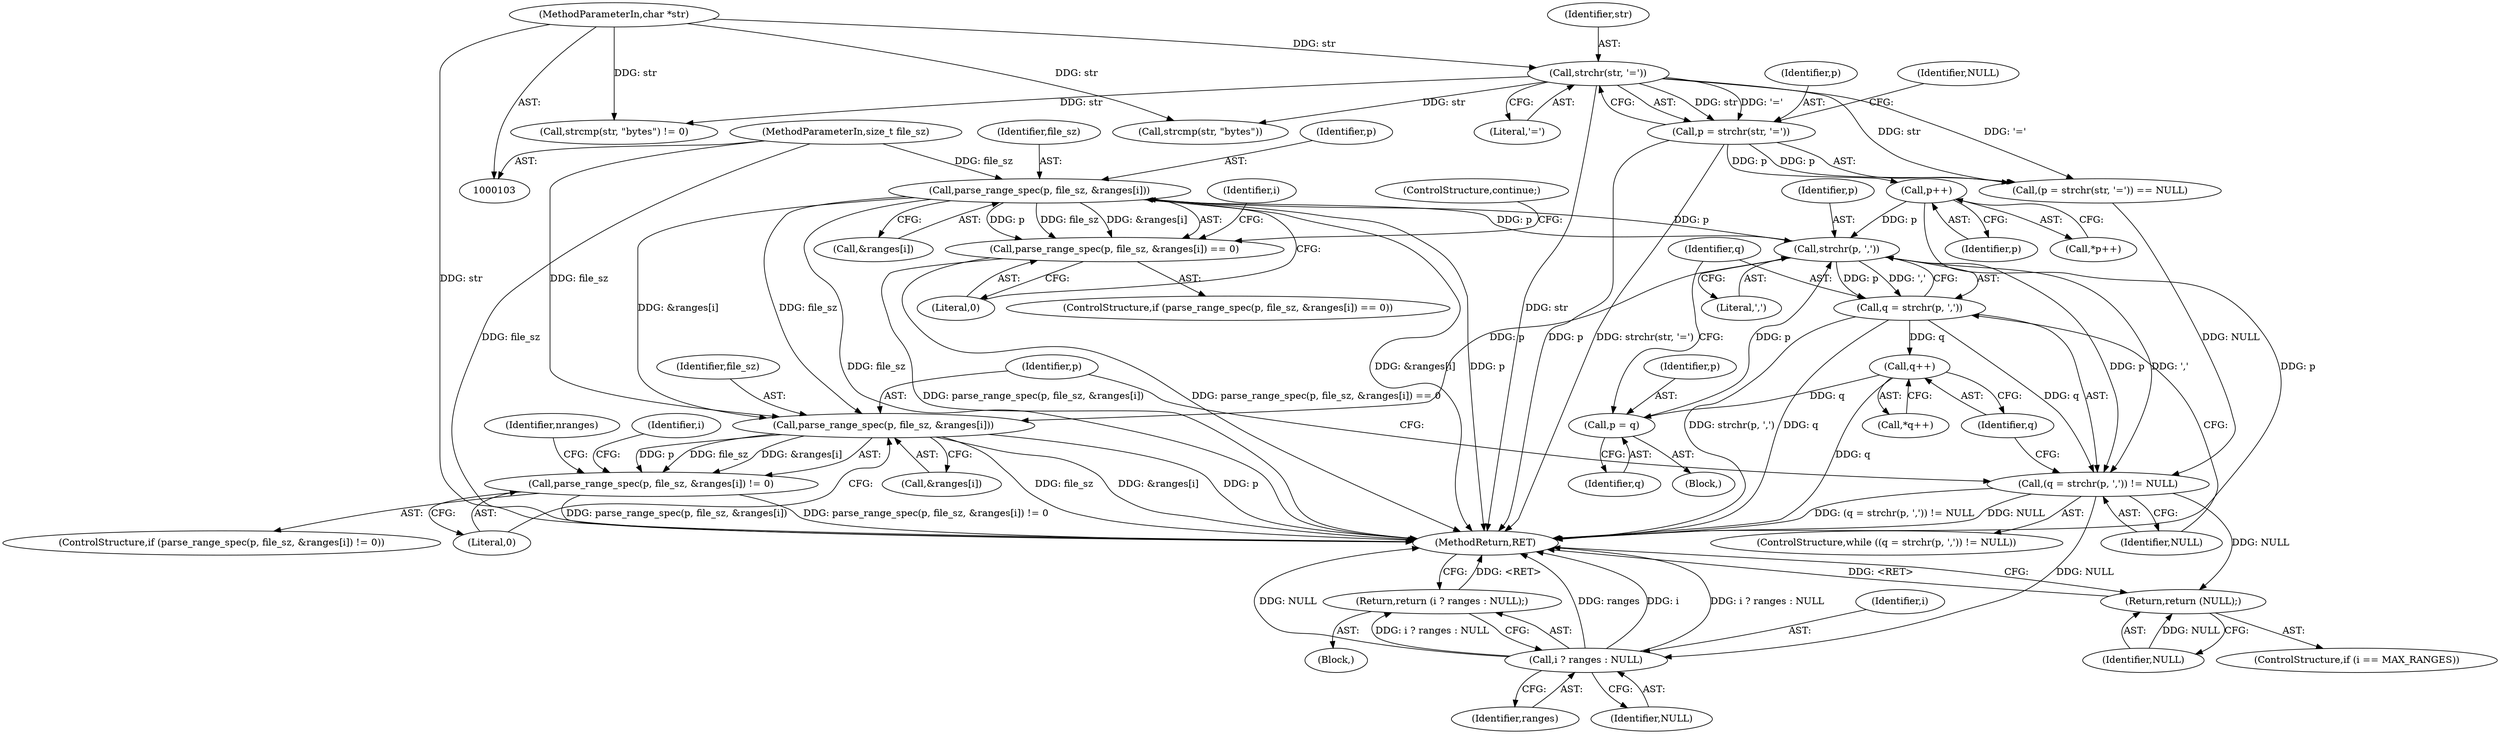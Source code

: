 digraph "1_src_142cfc82b932bc211218fbd7bdda8c7ce83f19df_0@array" {
"1000154" [label="(Call,parse_range_spec(p, file_sz, &ranges[i]))"];
"1000142" [label="(Call,strchr(p, ','))"];
"1000171" [label="(Call,p = q)"];
"1000149" [label="(Call,q++)"];
"1000140" [label="(Call,q = strchr(p, ','))"];
"1000154" [label="(Call,parse_range_spec(p, file_sz, &ranges[i]))"];
"1000105" [label="(MethodParameterIn,size_t file_sz)"];
"1000127" [label="(Call,p++)"];
"1000117" [label="(Call,p = strchr(str, '='))"];
"1000119" [label="(Call,strchr(str, '='))"];
"1000104" [label="(MethodParameterIn,char *str)"];
"1000139" [label="(Call,(q = strchr(p, ',')) != NULL)"];
"1000169" [label="(Return,return (NULL);)"];
"1000191" [label="(Call,i ? ranges : NULL)"];
"1000190" [label="(Return,return (i ? ranges : NULL);)"];
"1000153" [label="(Call,parse_range_spec(p, file_sz, &ranges[i]) == 0)"];
"1000176" [label="(Call,parse_range_spec(p, file_sz, &ranges[i]))"];
"1000175" [label="(Call,parse_range_spec(p, file_sz, &ranges[i]) != 0)"];
"1000150" [label="(Identifier,q)"];
"1000120" [label="(Identifier,str)"];
"1000171" [label="(Call,p = q)"];
"1000141" [label="(Identifier,q)"];
"1000176" [label="(Call,parse_range_spec(p, file_sz, &ranges[i]))"];
"1000149" [label="(Call,q++)"];
"1000121" [label="(Literal,'=')"];
"1000126" [label="(Call,*p++)"];
"1000162" [label="(ControlStructure,continue;)"];
"1000153" [label="(Call,parse_range_spec(p, file_sz, &ranges[i]) == 0)"];
"1000146" [label="(Block,)"];
"1000193" [label="(Identifier,ranges)"];
"1000156" [label="(Identifier,file_sz)"];
"1000165" [label="(ControlStructure,if (i == MAX_RANGES))"];
"1000122" [label="(Identifier,NULL)"];
"1000164" [label="(Identifier,i)"];
"1000127" [label="(Call,p++)"];
"1000152" [label="(ControlStructure,if (parse_range_spec(p, file_sz, &ranges[i]) == 0))"];
"1000118" [label="(Identifier,p)"];
"1000177" [label="(Identifier,p)"];
"1000192" [label="(Identifier,i)"];
"1000195" [label="(MethodReturn,RET)"];
"1000119" [label="(Call,strchr(str, '='))"];
"1000175" [label="(Call,parse_range_spec(p, file_sz, &ranges[i]) != 0)"];
"1000194" [label="(Identifier,NULL)"];
"1000157" [label="(Call,&ranges[i])"];
"1000178" [label="(Identifier,file_sz)"];
"1000139" [label="(Call,(q = strchr(p, ',')) != NULL)"];
"1000105" [label="(MethodParameterIn,size_t file_sz)"];
"1000170" [label="(Identifier,NULL)"];
"1000161" [label="(Literal,0)"];
"1000107" [label="(Block,)"];
"1000190" [label="(Return,return (i ? ranges : NULL);)"];
"1000143" [label="(Identifier,p)"];
"1000174" [label="(ControlStructure,if (parse_range_spec(p, file_sz, &ranges[i]) != 0))"];
"1000131" [label="(Call,strcmp(str, \"bytes\") != 0)"];
"1000191" [label="(Call,i ? ranges : NULL)"];
"1000132" [label="(Call,strcmp(str, \"bytes\"))"];
"1000104" [label="(MethodParameterIn,char *str)"];
"1000188" [label="(Identifier,nranges)"];
"1000148" [label="(Call,*q++)"];
"1000173" [label="(Identifier,q)"];
"1000155" [label="(Identifier,p)"];
"1000128" [label="(Identifier,p)"];
"1000116" [label="(Call,(p = strchr(str, '=')) == NULL)"];
"1000138" [label="(ControlStructure,while ((q = strchr(p, ',')) != NULL))"];
"1000179" [label="(Call,&ranges[i])"];
"1000183" [label="(Literal,0)"];
"1000145" [label="(Identifier,NULL)"];
"1000154" [label="(Call,parse_range_spec(p, file_sz, &ranges[i]))"];
"1000140" [label="(Call,q = strchr(p, ','))"];
"1000172" [label="(Identifier,p)"];
"1000169" [label="(Return,return (NULL);)"];
"1000142" [label="(Call,strchr(p, ','))"];
"1000117" [label="(Call,p = strchr(str, '='))"];
"1000185" [label="(Identifier,i)"];
"1000144" [label="(Literal,',')"];
"1000154" -> "1000153"  [label="AST: "];
"1000154" -> "1000157"  [label="CFG: "];
"1000155" -> "1000154"  [label="AST: "];
"1000156" -> "1000154"  [label="AST: "];
"1000157" -> "1000154"  [label="AST: "];
"1000161" -> "1000154"  [label="CFG: "];
"1000154" -> "1000195"  [label="DDG: &ranges[i]"];
"1000154" -> "1000195"  [label="DDG: p"];
"1000154" -> "1000195"  [label="DDG: file_sz"];
"1000154" -> "1000142"  [label="DDG: p"];
"1000154" -> "1000153"  [label="DDG: p"];
"1000154" -> "1000153"  [label="DDG: file_sz"];
"1000154" -> "1000153"  [label="DDG: &ranges[i]"];
"1000142" -> "1000154"  [label="DDG: p"];
"1000105" -> "1000154"  [label="DDG: file_sz"];
"1000154" -> "1000176"  [label="DDG: file_sz"];
"1000154" -> "1000176"  [label="DDG: &ranges[i]"];
"1000142" -> "1000140"  [label="AST: "];
"1000142" -> "1000144"  [label="CFG: "];
"1000143" -> "1000142"  [label="AST: "];
"1000144" -> "1000142"  [label="AST: "];
"1000140" -> "1000142"  [label="CFG: "];
"1000142" -> "1000139"  [label="DDG: p"];
"1000142" -> "1000139"  [label="DDG: ','"];
"1000142" -> "1000140"  [label="DDG: p"];
"1000142" -> "1000140"  [label="DDG: ','"];
"1000171" -> "1000142"  [label="DDG: p"];
"1000127" -> "1000142"  [label="DDG: p"];
"1000142" -> "1000176"  [label="DDG: p"];
"1000171" -> "1000146"  [label="AST: "];
"1000171" -> "1000173"  [label="CFG: "];
"1000172" -> "1000171"  [label="AST: "];
"1000173" -> "1000171"  [label="AST: "];
"1000141" -> "1000171"  [label="CFG: "];
"1000149" -> "1000171"  [label="DDG: q"];
"1000149" -> "1000148"  [label="AST: "];
"1000149" -> "1000150"  [label="CFG: "];
"1000150" -> "1000149"  [label="AST: "];
"1000148" -> "1000149"  [label="CFG: "];
"1000149" -> "1000195"  [label="DDG: q"];
"1000140" -> "1000149"  [label="DDG: q"];
"1000140" -> "1000139"  [label="AST: "];
"1000141" -> "1000140"  [label="AST: "];
"1000145" -> "1000140"  [label="CFG: "];
"1000140" -> "1000195"  [label="DDG: strchr(p, ',')"];
"1000140" -> "1000195"  [label="DDG: q"];
"1000140" -> "1000139"  [label="DDG: q"];
"1000105" -> "1000103"  [label="AST: "];
"1000105" -> "1000195"  [label="DDG: file_sz"];
"1000105" -> "1000176"  [label="DDG: file_sz"];
"1000127" -> "1000126"  [label="AST: "];
"1000127" -> "1000128"  [label="CFG: "];
"1000128" -> "1000127"  [label="AST: "];
"1000126" -> "1000127"  [label="CFG: "];
"1000127" -> "1000195"  [label="DDG: p"];
"1000117" -> "1000127"  [label="DDG: p"];
"1000117" -> "1000116"  [label="AST: "];
"1000117" -> "1000119"  [label="CFG: "];
"1000118" -> "1000117"  [label="AST: "];
"1000119" -> "1000117"  [label="AST: "];
"1000122" -> "1000117"  [label="CFG: "];
"1000117" -> "1000195"  [label="DDG: p"];
"1000117" -> "1000195"  [label="DDG: strchr(str, '=')"];
"1000117" -> "1000116"  [label="DDG: p"];
"1000119" -> "1000117"  [label="DDG: str"];
"1000119" -> "1000117"  [label="DDG: '='"];
"1000119" -> "1000121"  [label="CFG: "];
"1000120" -> "1000119"  [label="AST: "];
"1000121" -> "1000119"  [label="AST: "];
"1000119" -> "1000195"  [label="DDG: str"];
"1000119" -> "1000116"  [label="DDG: str"];
"1000119" -> "1000116"  [label="DDG: '='"];
"1000104" -> "1000119"  [label="DDG: str"];
"1000119" -> "1000131"  [label="DDG: str"];
"1000119" -> "1000132"  [label="DDG: str"];
"1000104" -> "1000103"  [label="AST: "];
"1000104" -> "1000195"  [label="DDG: str"];
"1000104" -> "1000131"  [label="DDG: str"];
"1000104" -> "1000132"  [label="DDG: str"];
"1000139" -> "1000138"  [label="AST: "];
"1000139" -> "1000145"  [label="CFG: "];
"1000145" -> "1000139"  [label="AST: "];
"1000150" -> "1000139"  [label="CFG: "];
"1000177" -> "1000139"  [label="CFG: "];
"1000139" -> "1000195"  [label="DDG: (q = strchr(p, ',')) != NULL"];
"1000139" -> "1000195"  [label="DDG: NULL"];
"1000116" -> "1000139"  [label="DDG: NULL"];
"1000139" -> "1000169"  [label="DDG: NULL"];
"1000139" -> "1000191"  [label="DDG: NULL"];
"1000169" -> "1000165"  [label="AST: "];
"1000169" -> "1000170"  [label="CFG: "];
"1000170" -> "1000169"  [label="AST: "];
"1000195" -> "1000169"  [label="CFG: "];
"1000169" -> "1000195"  [label="DDG: <RET>"];
"1000170" -> "1000169"  [label="DDG: NULL"];
"1000191" -> "1000190"  [label="AST: "];
"1000191" -> "1000193"  [label="CFG: "];
"1000191" -> "1000194"  [label="CFG: "];
"1000192" -> "1000191"  [label="AST: "];
"1000193" -> "1000191"  [label="AST: "];
"1000194" -> "1000191"  [label="AST: "];
"1000190" -> "1000191"  [label="CFG: "];
"1000191" -> "1000195"  [label="DDG: i ? ranges : NULL"];
"1000191" -> "1000195"  [label="DDG: NULL"];
"1000191" -> "1000195"  [label="DDG: ranges"];
"1000191" -> "1000195"  [label="DDG: i"];
"1000191" -> "1000190"  [label="DDG: i ? ranges : NULL"];
"1000190" -> "1000107"  [label="AST: "];
"1000195" -> "1000190"  [label="CFG: "];
"1000190" -> "1000195"  [label="DDG: <RET>"];
"1000153" -> "1000152"  [label="AST: "];
"1000153" -> "1000161"  [label="CFG: "];
"1000161" -> "1000153"  [label="AST: "];
"1000162" -> "1000153"  [label="CFG: "];
"1000164" -> "1000153"  [label="CFG: "];
"1000153" -> "1000195"  [label="DDG: parse_range_spec(p, file_sz, &ranges[i])"];
"1000153" -> "1000195"  [label="DDG: parse_range_spec(p, file_sz, &ranges[i]) == 0"];
"1000176" -> "1000175"  [label="AST: "];
"1000176" -> "1000179"  [label="CFG: "];
"1000177" -> "1000176"  [label="AST: "];
"1000178" -> "1000176"  [label="AST: "];
"1000179" -> "1000176"  [label="AST: "];
"1000183" -> "1000176"  [label="CFG: "];
"1000176" -> "1000195"  [label="DDG: file_sz"];
"1000176" -> "1000195"  [label="DDG: &ranges[i]"];
"1000176" -> "1000195"  [label="DDG: p"];
"1000176" -> "1000175"  [label="DDG: p"];
"1000176" -> "1000175"  [label="DDG: file_sz"];
"1000176" -> "1000175"  [label="DDG: &ranges[i]"];
"1000175" -> "1000174"  [label="AST: "];
"1000175" -> "1000183"  [label="CFG: "];
"1000183" -> "1000175"  [label="AST: "];
"1000185" -> "1000175"  [label="CFG: "];
"1000188" -> "1000175"  [label="CFG: "];
"1000175" -> "1000195"  [label="DDG: parse_range_spec(p, file_sz, &ranges[i])"];
"1000175" -> "1000195"  [label="DDG: parse_range_spec(p, file_sz, &ranges[i]) != 0"];
}
